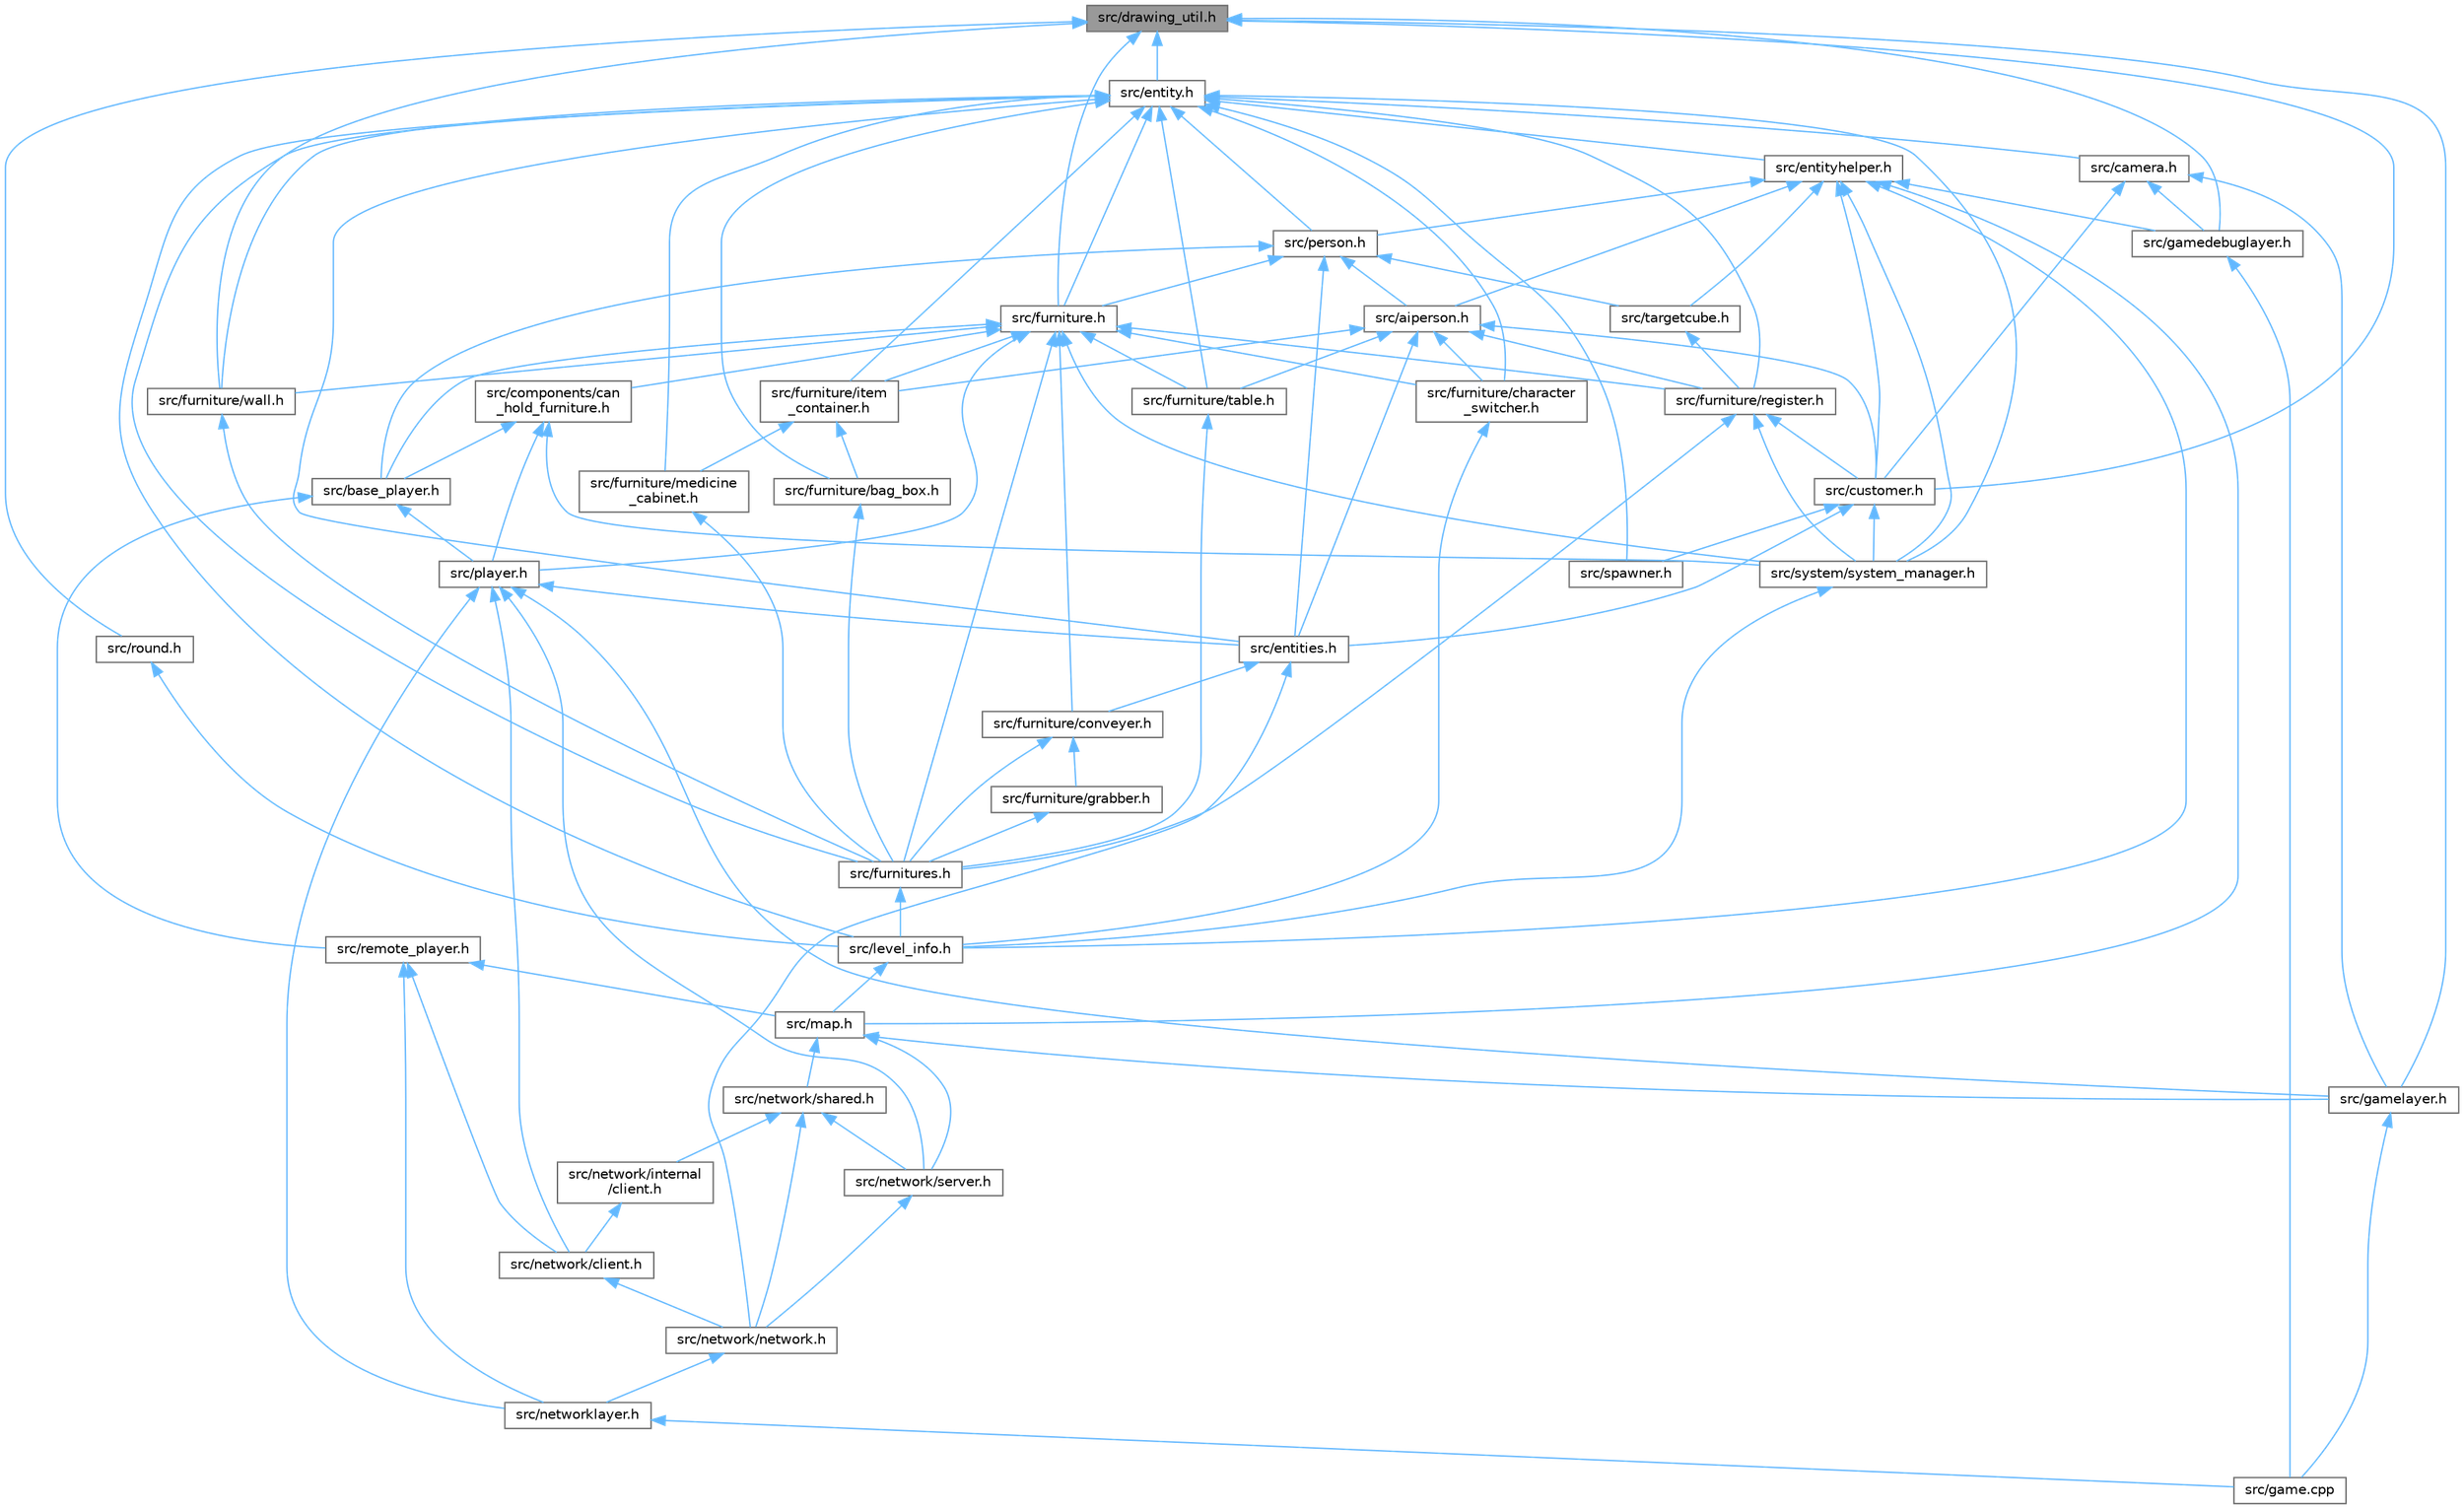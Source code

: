 digraph "src/drawing_util.h"
{
 // LATEX_PDF_SIZE
  bgcolor="transparent";
  edge [fontname=Helvetica,fontsize=10,labelfontname=Helvetica,labelfontsize=10];
  node [fontname=Helvetica,fontsize=10,shape=box,height=0.2,width=0.4];
  Node1 [label="src/drawing_util.h",height=0.2,width=0.4,color="gray40", fillcolor="grey60", style="filled", fontcolor="black",tooltip=" "];
  Node1 -> Node2 [dir="back",color="steelblue1",style="solid"];
  Node2 [label="src/customer.h",height=0.2,width=0.4,color="grey40", fillcolor="white", style="filled",URL="$d3/d35/customer_8h.html",tooltip=" "];
  Node2 -> Node3 [dir="back",color="steelblue1",style="solid"];
  Node3 [label="src/entities.h",height=0.2,width=0.4,color="grey40", fillcolor="white", style="filled",URL="$dd/d5a/entities_8h.html",tooltip=" "];
  Node3 -> Node4 [dir="back",color="steelblue1",style="solid"];
  Node4 [label="src/furniture/conveyer.h",height=0.2,width=0.4,color="grey40", fillcolor="white", style="filled",URL="$de/d1f/conveyer_8h.html",tooltip=" "];
  Node4 -> Node5 [dir="back",color="steelblue1",style="solid"];
  Node5 [label="src/furniture/grabber.h",height=0.2,width=0.4,color="grey40", fillcolor="white", style="filled",URL="$d3/d54/grabber_8h.html",tooltip=" "];
  Node5 -> Node6 [dir="back",color="steelblue1",style="solid"];
  Node6 [label="src/furnitures.h",height=0.2,width=0.4,color="grey40", fillcolor="white", style="filled",URL="$d7/d84/furnitures_8h.html",tooltip=" "];
  Node6 -> Node7 [dir="back",color="steelblue1",style="solid"];
  Node7 [label="src/level_info.h",height=0.2,width=0.4,color="grey40", fillcolor="white", style="filled",URL="$d0/d49/level__info_8h.html",tooltip=" "];
  Node7 -> Node8 [dir="back",color="steelblue1",style="solid"];
  Node8 [label="src/map.h",height=0.2,width=0.4,color="grey40", fillcolor="white", style="filled",URL="$dc/db7/map_8h.html",tooltip=" "];
  Node8 -> Node9 [dir="back",color="steelblue1",style="solid"];
  Node9 [label="src/gamelayer.h",height=0.2,width=0.4,color="grey40", fillcolor="white", style="filled",URL="$d3/d3b/gamelayer_8h.html",tooltip=" "];
  Node9 -> Node10 [dir="back",color="steelblue1",style="solid"];
  Node10 [label="src/game.cpp",height=0.2,width=0.4,color="grey40", fillcolor="white", style="filled",URL="$df/dd9/game_8cpp.html",tooltip=" "];
  Node8 -> Node11 [dir="back",color="steelblue1",style="solid"];
  Node11 [label="src/network/server.h",height=0.2,width=0.4,color="grey40", fillcolor="white", style="filled",URL="$d8/dc3/server_8h.html",tooltip=" "];
  Node11 -> Node12 [dir="back",color="steelblue1",style="solid"];
  Node12 [label="src/network/network.h",height=0.2,width=0.4,color="grey40", fillcolor="white", style="filled",URL="$d9/d94/network_8h.html",tooltip=" "];
  Node12 -> Node13 [dir="back",color="steelblue1",style="solid"];
  Node13 [label="src/networklayer.h",height=0.2,width=0.4,color="grey40", fillcolor="white", style="filled",URL="$d3/d80/networklayer_8h.html",tooltip=" "];
  Node13 -> Node10 [dir="back",color="steelblue1",style="solid"];
  Node8 -> Node14 [dir="back",color="steelblue1",style="solid"];
  Node14 [label="src/network/shared.h",height=0.2,width=0.4,color="grey40", fillcolor="white", style="filled",URL="$da/db4/shared_8h.html",tooltip=" "];
  Node14 -> Node15 [dir="back",color="steelblue1",style="solid"];
  Node15 [label="src/network/internal\l/client.h",height=0.2,width=0.4,color="grey40", fillcolor="white", style="filled",URL="$da/dde/internal_2client_8h.html",tooltip=" "];
  Node15 -> Node16 [dir="back",color="steelblue1",style="solid"];
  Node16 [label="src/network/client.h",height=0.2,width=0.4,color="grey40", fillcolor="white", style="filled",URL="$d8/de1/client_8h.html",tooltip=" "];
  Node16 -> Node12 [dir="back",color="steelblue1",style="solid"];
  Node14 -> Node12 [dir="back",color="steelblue1",style="solid"];
  Node14 -> Node11 [dir="back",color="steelblue1",style="solid"];
  Node4 -> Node6 [dir="back",color="steelblue1",style="solid"];
  Node3 -> Node12 [dir="back",color="steelblue1",style="solid"];
  Node2 -> Node17 [dir="back",color="steelblue1",style="solid"];
  Node17 [label="src/spawner.h",height=0.2,width=0.4,color="grey40", fillcolor="white", style="filled",URL="$d7/d85/spawner_8h.html",tooltip=" "];
  Node2 -> Node18 [dir="back",color="steelblue1",style="solid"];
  Node18 [label="src/system/system_manager.h",height=0.2,width=0.4,color="grey40", fillcolor="white", style="filled",URL="$df/dbe/system__manager_8h.html",tooltip=" "];
  Node18 -> Node7 [dir="back",color="steelblue1",style="solid"];
  Node1 -> Node19 [dir="back",color="steelblue1",style="solid"];
  Node19 [label="src/entity.h",height=0.2,width=0.4,color="grey40", fillcolor="white", style="filled",URL="$d8/d83/entity_8h.html",tooltip=" "];
  Node19 -> Node20 [dir="back",color="steelblue1",style="solid"];
  Node20 [label="src/camera.h",height=0.2,width=0.4,color="grey40", fillcolor="white", style="filled",URL="$d7/df6/camera_8h.html",tooltip=" "];
  Node20 -> Node2 [dir="back",color="steelblue1",style="solid"];
  Node20 -> Node21 [dir="back",color="steelblue1",style="solid"];
  Node21 [label="src/gamedebuglayer.h",height=0.2,width=0.4,color="grey40", fillcolor="white", style="filled",URL="$dd/d0d/gamedebuglayer_8h.html",tooltip=" "];
  Node21 -> Node10 [dir="back",color="steelblue1",style="solid"];
  Node20 -> Node9 [dir="back",color="steelblue1",style="solid"];
  Node19 -> Node3 [dir="back",color="steelblue1",style="solid"];
  Node19 -> Node22 [dir="back",color="steelblue1",style="solid"];
  Node22 [label="src/entityhelper.h",height=0.2,width=0.4,color="grey40", fillcolor="white", style="filled",URL="$d9/d3c/entityhelper_8h.html",tooltip=" "];
  Node22 -> Node23 [dir="back",color="steelblue1",style="solid"];
  Node23 [label="src/aiperson.h",height=0.2,width=0.4,color="grey40", fillcolor="white", style="filled",URL="$d4/d16/aiperson_8h.html",tooltip=" "];
  Node23 -> Node2 [dir="back",color="steelblue1",style="solid"];
  Node23 -> Node3 [dir="back",color="steelblue1",style="solid"];
  Node23 -> Node24 [dir="back",color="steelblue1",style="solid"];
  Node24 [label="src/furniture/character\l_switcher.h",height=0.2,width=0.4,color="grey40", fillcolor="white", style="filled",URL="$df/d3e/character__switcher_8h.html",tooltip=" "];
  Node24 -> Node7 [dir="back",color="steelblue1",style="solid"];
  Node23 -> Node25 [dir="back",color="steelblue1",style="solid"];
  Node25 [label="src/furniture/item\l_container.h",height=0.2,width=0.4,color="grey40", fillcolor="white", style="filled",URL="$d8/d1b/item__container_8h.html",tooltip=" "];
  Node25 -> Node26 [dir="back",color="steelblue1",style="solid"];
  Node26 [label="src/furniture/bag_box.h",height=0.2,width=0.4,color="grey40", fillcolor="white", style="filled",URL="$de/db3/bag__box_8h.html",tooltip=" "];
  Node26 -> Node6 [dir="back",color="steelblue1",style="solid"];
  Node25 -> Node27 [dir="back",color="steelblue1",style="solid"];
  Node27 [label="src/furniture/medicine\l_cabinet.h",height=0.2,width=0.4,color="grey40", fillcolor="white", style="filled",URL="$d4/d27/medicine__cabinet_8h.html",tooltip=" "];
  Node27 -> Node6 [dir="back",color="steelblue1",style="solid"];
  Node23 -> Node28 [dir="back",color="steelblue1",style="solid"];
  Node28 [label="src/furniture/register.h",height=0.2,width=0.4,color="grey40", fillcolor="white", style="filled",URL="$df/d80/register_8h.html",tooltip=" "];
  Node28 -> Node2 [dir="back",color="steelblue1",style="solid"];
  Node28 -> Node6 [dir="back",color="steelblue1",style="solid"];
  Node28 -> Node18 [dir="back",color="steelblue1",style="solid"];
  Node23 -> Node29 [dir="back",color="steelblue1",style="solid"];
  Node29 [label="src/furniture/table.h",height=0.2,width=0.4,color="grey40", fillcolor="white", style="filled",URL="$dd/d98/table_8h.html",tooltip=" "];
  Node29 -> Node6 [dir="back",color="steelblue1",style="solid"];
  Node22 -> Node2 [dir="back",color="steelblue1",style="solid"];
  Node22 -> Node21 [dir="back",color="steelblue1",style="solid"];
  Node22 -> Node7 [dir="back",color="steelblue1",style="solid"];
  Node22 -> Node8 [dir="back",color="steelblue1",style="solid"];
  Node22 -> Node30 [dir="back",color="steelblue1",style="solid"];
  Node30 [label="src/person.h",height=0.2,width=0.4,color="grey40", fillcolor="white", style="filled",URL="$d4/d98/person_8h.html",tooltip=" "];
  Node30 -> Node23 [dir="back",color="steelblue1",style="solid"];
  Node30 -> Node31 [dir="back",color="steelblue1",style="solid"];
  Node31 [label="src/base_player.h",height=0.2,width=0.4,color="grey40", fillcolor="white", style="filled",URL="$d7/dc6/base__player_8h.html",tooltip=" "];
  Node31 -> Node32 [dir="back",color="steelblue1",style="solid"];
  Node32 [label="src/player.h",height=0.2,width=0.4,color="grey40", fillcolor="white", style="filled",URL="$d3/d62/player_8h.html",tooltip=" "];
  Node32 -> Node3 [dir="back",color="steelblue1",style="solid"];
  Node32 -> Node9 [dir="back",color="steelblue1",style="solid"];
  Node32 -> Node16 [dir="back",color="steelblue1",style="solid"];
  Node32 -> Node11 [dir="back",color="steelblue1",style="solid"];
  Node32 -> Node13 [dir="back",color="steelblue1",style="solid"];
  Node31 -> Node33 [dir="back",color="steelblue1",style="solid"];
  Node33 [label="src/remote_player.h",height=0.2,width=0.4,color="grey40", fillcolor="white", style="filled",URL="$d2/d24/remote__player_8h.html",tooltip=" "];
  Node33 -> Node8 [dir="back",color="steelblue1",style="solid"];
  Node33 -> Node16 [dir="back",color="steelblue1",style="solid"];
  Node33 -> Node13 [dir="back",color="steelblue1",style="solid"];
  Node30 -> Node3 [dir="back",color="steelblue1",style="solid"];
  Node30 -> Node34 [dir="back",color="steelblue1",style="solid"];
  Node34 [label="src/furniture.h",height=0.2,width=0.4,color="grey40", fillcolor="white", style="filled",URL="$d1/d57/furniture_8h.html",tooltip=" "];
  Node34 -> Node31 [dir="back",color="steelblue1",style="solid"];
  Node34 -> Node35 [dir="back",color="steelblue1",style="solid"];
  Node35 [label="src/components/can\l_hold_furniture.h",height=0.2,width=0.4,color="grey40", fillcolor="white", style="filled",URL="$d6/d76/can__hold__furniture_8h.html",tooltip=" "];
  Node35 -> Node31 [dir="back",color="steelblue1",style="solid"];
  Node35 -> Node32 [dir="back",color="steelblue1",style="solid"];
  Node35 -> Node18 [dir="back",color="steelblue1",style="solid"];
  Node34 -> Node24 [dir="back",color="steelblue1",style="solid"];
  Node34 -> Node4 [dir="back",color="steelblue1",style="solid"];
  Node34 -> Node25 [dir="back",color="steelblue1",style="solid"];
  Node34 -> Node28 [dir="back",color="steelblue1",style="solid"];
  Node34 -> Node29 [dir="back",color="steelblue1",style="solid"];
  Node34 -> Node36 [dir="back",color="steelblue1",style="solid"];
  Node36 [label="src/furniture/wall.h",height=0.2,width=0.4,color="grey40", fillcolor="white", style="filled",URL="$d1/d4f/wall_8h.html",tooltip=" "];
  Node36 -> Node6 [dir="back",color="steelblue1",style="solid"];
  Node34 -> Node6 [dir="back",color="steelblue1",style="solid"];
  Node34 -> Node32 [dir="back",color="steelblue1",style="solid"];
  Node34 -> Node18 [dir="back",color="steelblue1",style="solid"];
  Node30 -> Node37 [dir="back",color="steelblue1",style="solid"];
  Node37 [label="src/targetcube.h",height=0.2,width=0.4,color="grey40", fillcolor="white", style="filled",URL="$d5/d00/targetcube_8h.html",tooltip=" "];
  Node37 -> Node28 [dir="back",color="steelblue1",style="solid"];
  Node22 -> Node18 [dir="back",color="steelblue1",style="solid"];
  Node22 -> Node37 [dir="back",color="steelblue1",style="solid"];
  Node19 -> Node34 [dir="back",color="steelblue1",style="solid"];
  Node19 -> Node26 [dir="back",color="steelblue1",style="solid"];
  Node19 -> Node24 [dir="back",color="steelblue1",style="solid"];
  Node19 -> Node25 [dir="back",color="steelblue1",style="solid"];
  Node19 -> Node27 [dir="back",color="steelblue1",style="solid"];
  Node19 -> Node28 [dir="back",color="steelblue1",style="solid"];
  Node19 -> Node29 [dir="back",color="steelblue1",style="solid"];
  Node19 -> Node36 [dir="back",color="steelblue1",style="solid"];
  Node19 -> Node6 [dir="back",color="steelblue1",style="solid"];
  Node19 -> Node7 [dir="back",color="steelblue1",style="solid"];
  Node19 -> Node30 [dir="back",color="steelblue1",style="solid"];
  Node19 -> Node17 [dir="back",color="steelblue1",style="solid"];
  Node19 -> Node18 [dir="back",color="steelblue1",style="solid"];
  Node1 -> Node34 [dir="back",color="steelblue1",style="solid"];
  Node1 -> Node36 [dir="back",color="steelblue1",style="solid"];
  Node1 -> Node21 [dir="back",color="steelblue1",style="solid"];
  Node1 -> Node9 [dir="back",color="steelblue1",style="solid"];
  Node1 -> Node38 [dir="back",color="steelblue1",style="solid"];
  Node38 [label="src/round.h",height=0.2,width=0.4,color="grey40", fillcolor="white", style="filled",URL="$d1/d71/round_8h.html",tooltip=" "];
  Node38 -> Node7 [dir="back",color="steelblue1",style="solid"];
}
